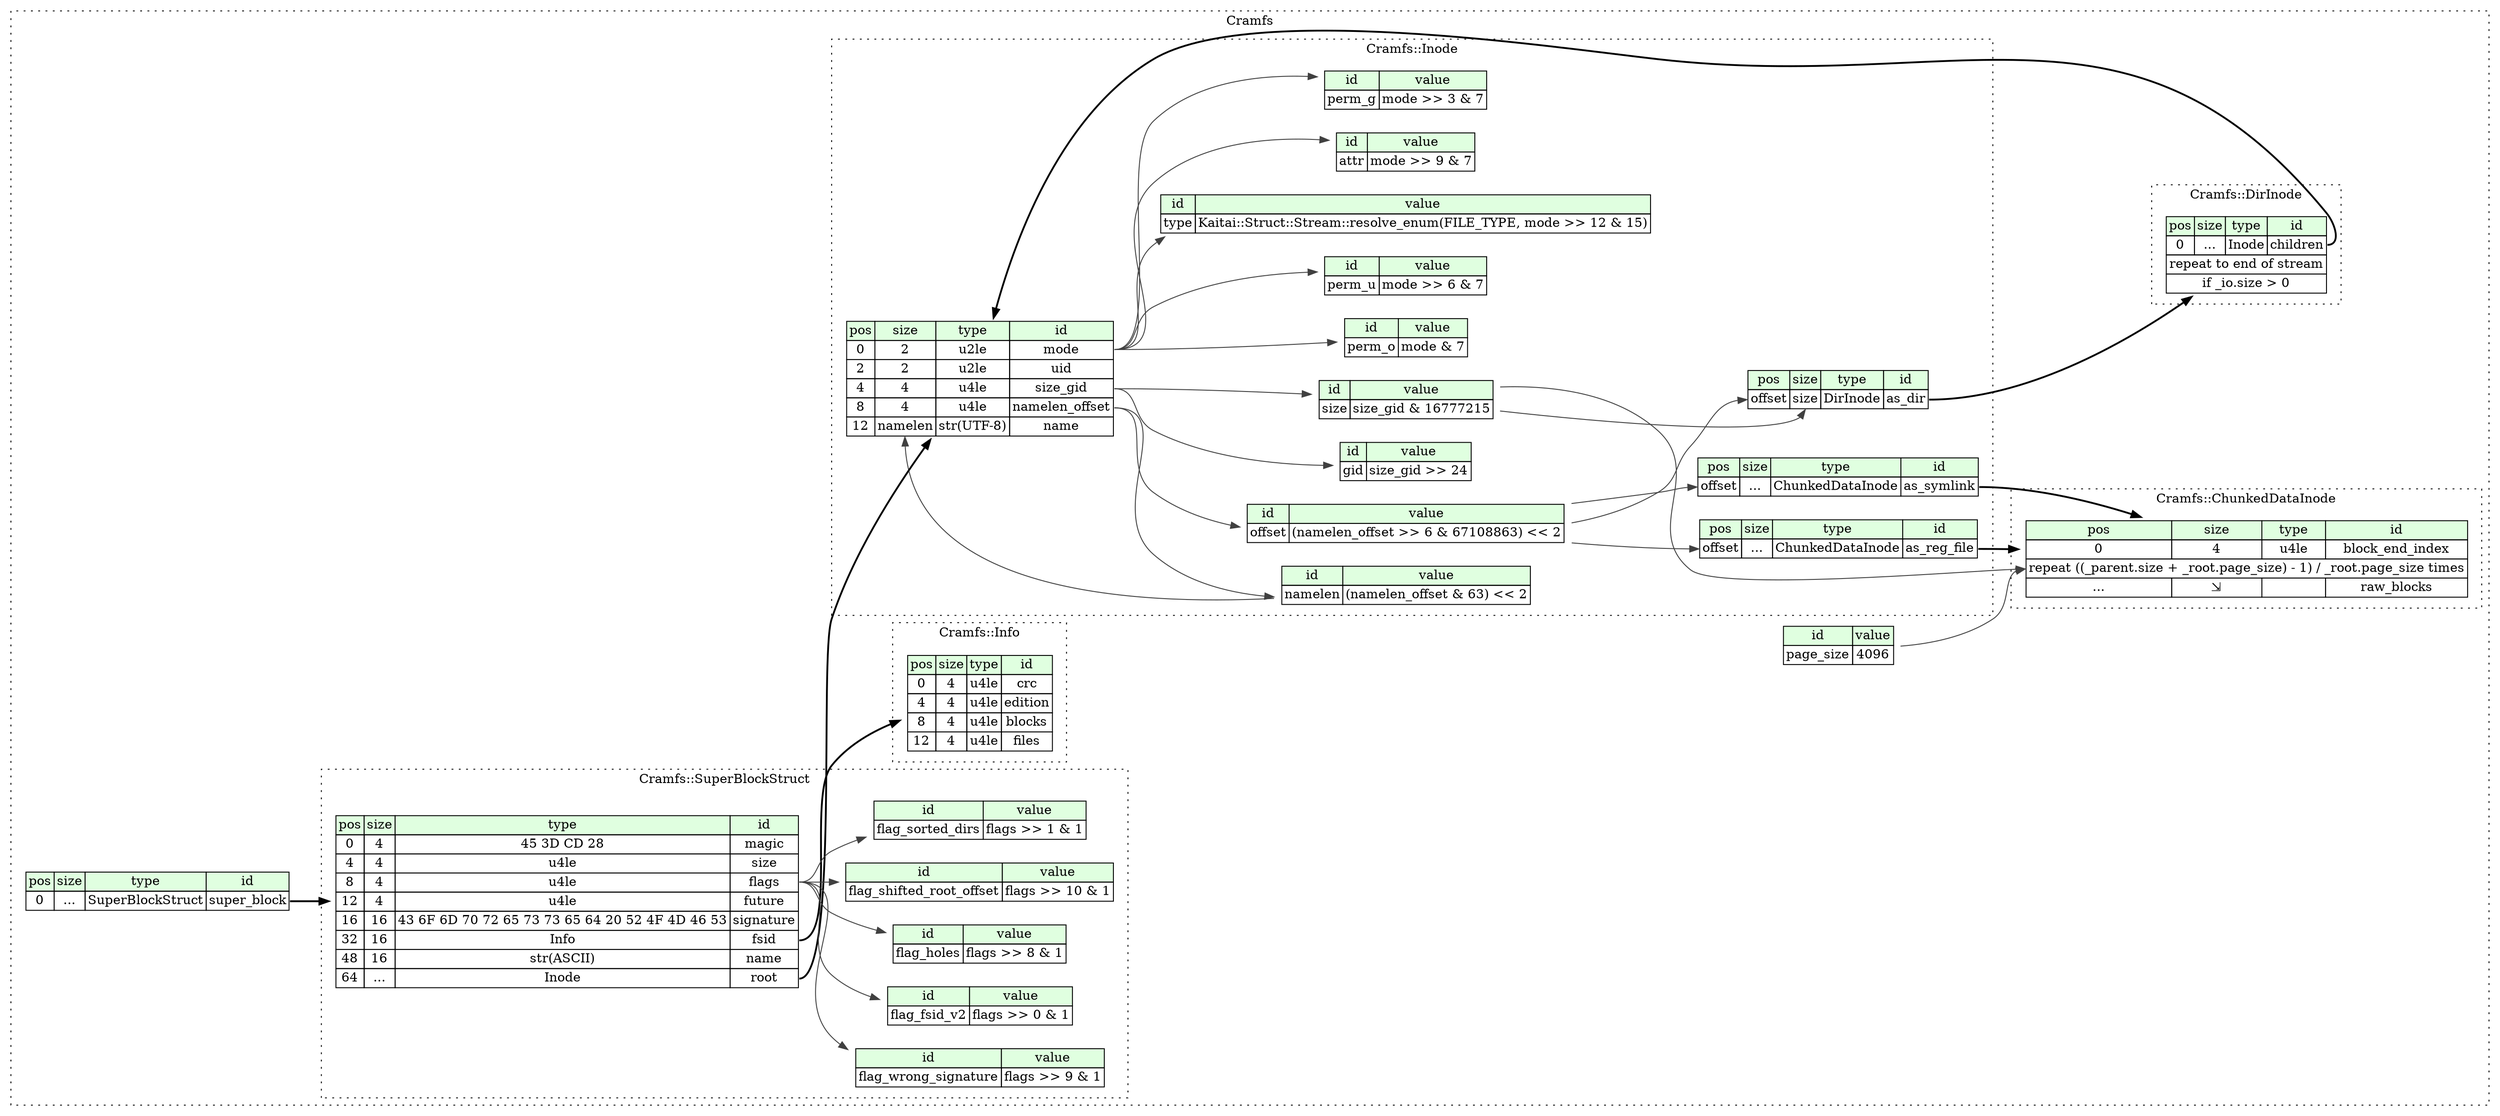 digraph {
	rankdir=LR;
	node [shape=plaintext];
	subgraph cluster__cramfs {
		label="Cramfs";
		graph[style=dotted];

		cramfs__seq [label=<<TABLE BORDER="0" CELLBORDER="1" CELLSPACING="0">
			<TR><TD BGCOLOR="#E0FFE0">pos</TD><TD BGCOLOR="#E0FFE0">size</TD><TD BGCOLOR="#E0FFE0">type</TD><TD BGCOLOR="#E0FFE0">id</TD></TR>
			<TR><TD PORT="super_block_pos">0</TD><TD PORT="super_block_size">...</TD><TD>SuperBlockStruct</TD><TD PORT="super_block_type">super_block</TD></TR>
		</TABLE>>];
		cramfs__inst__page_size [label=<<TABLE BORDER="0" CELLBORDER="1" CELLSPACING="0">
			<TR><TD BGCOLOR="#E0FFE0">id</TD><TD BGCOLOR="#E0FFE0">value</TD></TR>
			<TR><TD>page_size</TD><TD>4096</TD></TR>
		</TABLE>>];
		subgraph cluster__chunked_data_inode {
			label="Cramfs::ChunkedDataInode";
			graph[style=dotted];

			chunked_data_inode__seq [label=<<TABLE BORDER="0" CELLBORDER="1" CELLSPACING="0">
				<TR><TD BGCOLOR="#E0FFE0">pos</TD><TD BGCOLOR="#E0FFE0">size</TD><TD BGCOLOR="#E0FFE0">type</TD><TD BGCOLOR="#E0FFE0">id</TD></TR>
				<TR><TD PORT="block_end_index_pos">0</TD><TD PORT="block_end_index_size">4</TD><TD>u4le</TD><TD PORT="block_end_index_type">block_end_index</TD></TR>
				<TR><TD COLSPAN="4" PORT="block_end_index__repeat">repeat ((_parent.size + _root.page_size) - 1) / _root.page_size times</TD></TR>
				<TR><TD PORT="raw_blocks_pos">...</TD><TD PORT="raw_blocks_size">⇲</TD><TD></TD><TD PORT="raw_blocks_type">raw_blocks</TD></TR>
			</TABLE>>];
		}
		subgraph cluster__dir_inode {
			label="Cramfs::DirInode";
			graph[style=dotted];

			dir_inode__seq [label=<<TABLE BORDER="0" CELLBORDER="1" CELLSPACING="0">
				<TR><TD BGCOLOR="#E0FFE0">pos</TD><TD BGCOLOR="#E0FFE0">size</TD><TD BGCOLOR="#E0FFE0">type</TD><TD BGCOLOR="#E0FFE0">id</TD></TR>
				<TR><TD PORT="children_pos">0</TD><TD PORT="children_size">...</TD><TD>Inode</TD><TD PORT="children_type">children</TD></TR>
				<TR><TD COLSPAN="4" PORT="children__repeat">repeat to end of stream</TD></TR>
				<TR><TD COLSPAN="4" PORT="children__if">if _io.size &gt; 0</TD></TR>
			</TABLE>>];
		}
		subgraph cluster__info {
			label="Cramfs::Info";
			graph[style=dotted];

			info__seq [label=<<TABLE BORDER="0" CELLBORDER="1" CELLSPACING="0">
				<TR><TD BGCOLOR="#E0FFE0">pos</TD><TD BGCOLOR="#E0FFE0">size</TD><TD BGCOLOR="#E0FFE0">type</TD><TD BGCOLOR="#E0FFE0">id</TD></TR>
				<TR><TD PORT="crc_pos">0</TD><TD PORT="crc_size">4</TD><TD>u4le</TD><TD PORT="crc_type">crc</TD></TR>
				<TR><TD PORT="edition_pos">4</TD><TD PORT="edition_size">4</TD><TD>u4le</TD><TD PORT="edition_type">edition</TD></TR>
				<TR><TD PORT="blocks_pos">8</TD><TD PORT="blocks_size">4</TD><TD>u4le</TD><TD PORT="blocks_type">blocks</TD></TR>
				<TR><TD PORT="files_pos">12</TD><TD PORT="files_size">4</TD><TD>u4le</TD><TD PORT="files_type">files</TD></TR>
			</TABLE>>];
		}
		subgraph cluster__inode {
			label="Cramfs::Inode";
			graph[style=dotted];

			inode__seq [label=<<TABLE BORDER="0" CELLBORDER="1" CELLSPACING="0">
				<TR><TD BGCOLOR="#E0FFE0">pos</TD><TD BGCOLOR="#E0FFE0">size</TD><TD BGCOLOR="#E0FFE0">type</TD><TD BGCOLOR="#E0FFE0">id</TD></TR>
				<TR><TD PORT="mode_pos">0</TD><TD PORT="mode_size">2</TD><TD>u2le</TD><TD PORT="mode_type">mode</TD></TR>
				<TR><TD PORT="uid_pos">2</TD><TD PORT="uid_size">2</TD><TD>u2le</TD><TD PORT="uid_type">uid</TD></TR>
				<TR><TD PORT="size_gid_pos">4</TD><TD PORT="size_gid_size">4</TD><TD>u4le</TD><TD PORT="size_gid_type">size_gid</TD></TR>
				<TR><TD PORT="namelen_offset_pos">8</TD><TD PORT="namelen_offset_size">4</TD><TD>u4le</TD><TD PORT="namelen_offset_type">namelen_offset</TD></TR>
				<TR><TD PORT="name_pos">12</TD><TD PORT="name_size">namelen</TD><TD>str(UTF-8)</TD><TD PORT="name_type">name</TD></TR>
			</TABLE>>];
			inode__inst__as_dir [label=<<TABLE BORDER="0" CELLBORDER="1" CELLSPACING="0">
				<TR><TD BGCOLOR="#E0FFE0">pos</TD><TD BGCOLOR="#E0FFE0">size</TD><TD BGCOLOR="#E0FFE0">type</TD><TD BGCOLOR="#E0FFE0">id</TD></TR>
				<TR><TD PORT="as_dir_pos">offset</TD><TD PORT="as_dir_size">size</TD><TD>DirInode</TD><TD PORT="as_dir_type">as_dir</TD></TR>
			</TABLE>>];
			inode__inst__as_reg_file [label=<<TABLE BORDER="0" CELLBORDER="1" CELLSPACING="0">
				<TR><TD BGCOLOR="#E0FFE0">pos</TD><TD BGCOLOR="#E0FFE0">size</TD><TD BGCOLOR="#E0FFE0">type</TD><TD BGCOLOR="#E0FFE0">id</TD></TR>
				<TR><TD PORT="as_reg_file_pos">offset</TD><TD PORT="as_reg_file_size">...</TD><TD>ChunkedDataInode</TD><TD PORT="as_reg_file_type">as_reg_file</TD></TR>
			</TABLE>>];
			inode__inst__as_symlink [label=<<TABLE BORDER="0" CELLBORDER="1" CELLSPACING="0">
				<TR><TD BGCOLOR="#E0FFE0">pos</TD><TD BGCOLOR="#E0FFE0">size</TD><TD BGCOLOR="#E0FFE0">type</TD><TD BGCOLOR="#E0FFE0">id</TD></TR>
				<TR><TD PORT="as_symlink_pos">offset</TD><TD PORT="as_symlink_size">...</TD><TD>ChunkedDataInode</TD><TD PORT="as_symlink_type">as_symlink</TD></TR>
			</TABLE>>];
			inode__inst__attr [label=<<TABLE BORDER="0" CELLBORDER="1" CELLSPACING="0">
				<TR><TD BGCOLOR="#E0FFE0">id</TD><TD BGCOLOR="#E0FFE0">value</TD></TR>
				<TR><TD>attr</TD><TD>mode &gt;&gt; 9 &amp; 7</TD></TR>
			</TABLE>>];
			inode__inst__gid [label=<<TABLE BORDER="0" CELLBORDER="1" CELLSPACING="0">
				<TR><TD BGCOLOR="#E0FFE0">id</TD><TD BGCOLOR="#E0FFE0">value</TD></TR>
				<TR><TD>gid</TD><TD>size_gid &gt;&gt; 24</TD></TR>
			</TABLE>>];
			inode__inst__namelen [label=<<TABLE BORDER="0" CELLBORDER="1" CELLSPACING="0">
				<TR><TD BGCOLOR="#E0FFE0">id</TD><TD BGCOLOR="#E0FFE0">value</TD></TR>
				<TR><TD>namelen</TD><TD>(namelen_offset &amp; 63) &lt;&lt; 2</TD></TR>
			</TABLE>>];
			inode__inst__offset [label=<<TABLE BORDER="0" CELLBORDER="1" CELLSPACING="0">
				<TR><TD BGCOLOR="#E0FFE0">id</TD><TD BGCOLOR="#E0FFE0">value</TD></TR>
				<TR><TD>offset</TD><TD>(namelen_offset &gt;&gt; 6 &amp; 67108863) &lt;&lt; 2</TD></TR>
			</TABLE>>];
			inode__inst__perm_g [label=<<TABLE BORDER="0" CELLBORDER="1" CELLSPACING="0">
				<TR><TD BGCOLOR="#E0FFE0">id</TD><TD BGCOLOR="#E0FFE0">value</TD></TR>
				<TR><TD>perm_g</TD><TD>mode &gt;&gt; 3 &amp; 7</TD></TR>
			</TABLE>>];
			inode__inst__perm_o [label=<<TABLE BORDER="0" CELLBORDER="1" CELLSPACING="0">
				<TR><TD BGCOLOR="#E0FFE0">id</TD><TD BGCOLOR="#E0FFE0">value</TD></TR>
				<TR><TD>perm_o</TD><TD>mode &amp; 7</TD></TR>
			</TABLE>>];
			inode__inst__perm_u [label=<<TABLE BORDER="0" CELLBORDER="1" CELLSPACING="0">
				<TR><TD BGCOLOR="#E0FFE0">id</TD><TD BGCOLOR="#E0FFE0">value</TD></TR>
				<TR><TD>perm_u</TD><TD>mode &gt;&gt; 6 &amp; 7</TD></TR>
			</TABLE>>];
			inode__inst__size [label=<<TABLE BORDER="0" CELLBORDER="1" CELLSPACING="0">
				<TR><TD BGCOLOR="#E0FFE0">id</TD><TD BGCOLOR="#E0FFE0">value</TD></TR>
				<TR><TD>size</TD><TD>size_gid &amp; 16777215</TD></TR>
			</TABLE>>];
			inode__inst__type [label=<<TABLE BORDER="0" CELLBORDER="1" CELLSPACING="0">
				<TR><TD BGCOLOR="#E0FFE0">id</TD><TD BGCOLOR="#E0FFE0">value</TD></TR>
				<TR><TD>type</TD><TD>Kaitai::Struct::Stream::resolve_enum(FILE_TYPE, mode &gt;&gt; 12 &amp; 15)</TD></TR>
			</TABLE>>];
		}
		subgraph cluster__super_block_struct {
			label="Cramfs::SuperBlockStruct";
			graph[style=dotted];

			super_block_struct__seq [label=<<TABLE BORDER="0" CELLBORDER="1" CELLSPACING="0">
				<TR><TD BGCOLOR="#E0FFE0">pos</TD><TD BGCOLOR="#E0FFE0">size</TD><TD BGCOLOR="#E0FFE0">type</TD><TD BGCOLOR="#E0FFE0">id</TD></TR>
				<TR><TD PORT="magic_pos">0</TD><TD PORT="magic_size">4</TD><TD>45 3D CD 28</TD><TD PORT="magic_type">magic</TD></TR>
				<TR><TD PORT="size_pos">4</TD><TD PORT="size_size">4</TD><TD>u4le</TD><TD PORT="size_type">size</TD></TR>
				<TR><TD PORT="flags_pos">8</TD><TD PORT="flags_size">4</TD><TD>u4le</TD><TD PORT="flags_type">flags</TD></TR>
				<TR><TD PORT="future_pos">12</TD><TD PORT="future_size">4</TD><TD>u4le</TD><TD PORT="future_type">future</TD></TR>
				<TR><TD PORT="signature_pos">16</TD><TD PORT="signature_size">16</TD><TD>43 6F 6D 70 72 65 73 73 65 64 20 52 4F 4D 46 53</TD><TD PORT="signature_type">signature</TD></TR>
				<TR><TD PORT="fsid_pos">32</TD><TD PORT="fsid_size">16</TD><TD>Info</TD><TD PORT="fsid_type">fsid</TD></TR>
				<TR><TD PORT="name_pos">48</TD><TD PORT="name_size">16</TD><TD>str(ASCII)</TD><TD PORT="name_type">name</TD></TR>
				<TR><TD PORT="root_pos">64</TD><TD PORT="root_size">...</TD><TD>Inode</TD><TD PORT="root_type">root</TD></TR>
			</TABLE>>];
			super_block_struct__inst__flag_fsid_v2 [label=<<TABLE BORDER="0" CELLBORDER="1" CELLSPACING="0">
				<TR><TD BGCOLOR="#E0FFE0">id</TD><TD BGCOLOR="#E0FFE0">value</TD></TR>
				<TR><TD>flag_fsid_v2</TD><TD>flags &gt;&gt; 0 &amp; 1</TD></TR>
			</TABLE>>];
			super_block_struct__inst__flag_holes [label=<<TABLE BORDER="0" CELLBORDER="1" CELLSPACING="0">
				<TR><TD BGCOLOR="#E0FFE0">id</TD><TD BGCOLOR="#E0FFE0">value</TD></TR>
				<TR><TD>flag_holes</TD><TD>flags &gt;&gt; 8 &amp; 1</TD></TR>
			</TABLE>>];
			super_block_struct__inst__flag_shifted_root_offset [label=<<TABLE BORDER="0" CELLBORDER="1" CELLSPACING="0">
				<TR><TD BGCOLOR="#E0FFE0">id</TD><TD BGCOLOR="#E0FFE0">value</TD></TR>
				<TR><TD>flag_shifted_root_offset</TD><TD>flags &gt;&gt; 10 &amp; 1</TD></TR>
			</TABLE>>];
			super_block_struct__inst__flag_sorted_dirs [label=<<TABLE BORDER="0" CELLBORDER="1" CELLSPACING="0">
				<TR><TD BGCOLOR="#E0FFE0">id</TD><TD BGCOLOR="#E0FFE0">value</TD></TR>
				<TR><TD>flag_sorted_dirs</TD><TD>flags &gt;&gt; 1 &amp; 1</TD></TR>
			</TABLE>>];
			super_block_struct__inst__flag_wrong_signature [label=<<TABLE BORDER="0" CELLBORDER="1" CELLSPACING="0">
				<TR><TD BGCOLOR="#E0FFE0">id</TD><TD BGCOLOR="#E0FFE0">value</TD></TR>
				<TR><TD>flag_wrong_signature</TD><TD>flags &gt;&gt; 9 &amp; 1</TD></TR>
			</TABLE>>];
		}
	}
	cramfs__seq:super_block_type -> super_block_struct__seq [style=bold];
	inode__inst__size:size_type -> chunked_data_inode__seq:block_end_index__repeat [color="#404040"];
	cramfs__inst__page_size:page_size_type -> chunked_data_inode__seq:block_end_index__repeat [color="#404040"];
	dir_inode__seq:children_type -> inode__seq [style=bold];
	inode__inst__namelen:namelen_type -> inode__seq:name_size [color="#404040"];
	inode__inst__offset:offset_type -> inode__inst__as_dir:as_dir_pos [color="#404040"];
	inode__inst__size:size_type -> inode__inst__as_dir:as_dir_size [color="#404040"];
	inode__inst__as_dir:as_dir_type -> dir_inode__seq [style=bold];
	inode__inst__offset:offset_type -> inode__inst__as_reg_file:as_reg_file_pos [color="#404040"];
	inode__inst__as_reg_file:as_reg_file_type -> chunked_data_inode__seq [style=bold];
	inode__inst__offset:offset_type -> inode__inst__as_symlink:as_symlink_pos [color="#404040"];
	inode__inst__as_symlink:as_symlink_type -> chunked_data_inode__seq [style=bold];
	inode__seq:mode_type -> inode__inst__attr [color="#404040"];
	inode__seq:size_gid_type -> inode__inst__gid [color="#404040"];
	inode__seq:namelen_offset_type -> inode__inst__namelen [color="#404040"];
	inode__seq:namelen_offset_type -> inode__inst__offset [color="#404040"];
	inode__seq:mode_type -> inode__inst__perm_g [color="#404040"];
	inode__seq:mode_type -> inode__inst__perm_o [color="#404040"];
	inode__seq:mode_type -> inode__inst__perm_u [color="#404040"];
	inode__seq:size_gid_type -> inode__inst__size [color="#404040"];
	inode__seq:mode_type -> inode__inst__type [color="#404040"];
	super_block_struct__seq:fsid_type -> info__seq [style=bold];
	super_block_struct__seq:root_type -> inode__seq [style=bold];
	super_block_struct__seq:flags_type -> super_block_struct__inst__flag_fsid_v2 [color="#404040"];
	super_block_struct__seq:flags_type -> super_block_struct__inst__flag_holes [color="#404040"];
	super_block_struct__seq:flags_type -> super_block_struct__inst__flag_shifted_root_offset [color="#404040"];
	super_block_struct__seq:flags_type -> super_block_struct__inst__flag_sorted_dirs [color="#404040"];
	super_block_struct__seq:flags_type -> super_block_struct__inst__flag_wrong_signature [color="#404040"];
}
